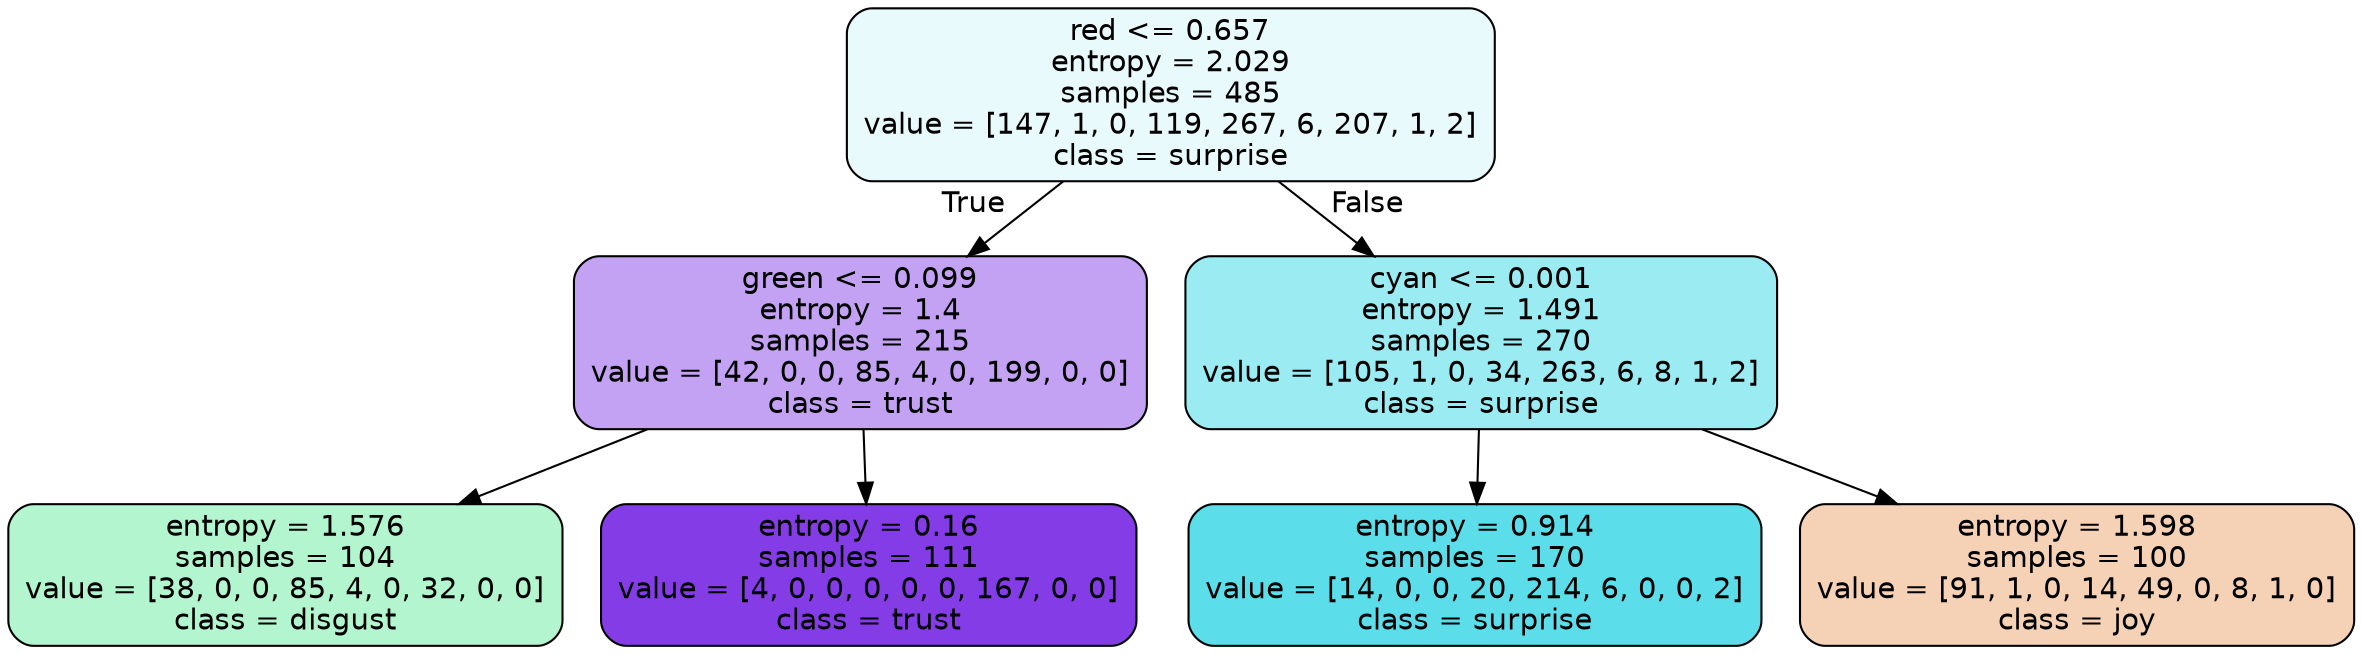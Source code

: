 digraph Tree {
node [shape=box, style="filled, rounded", color="black", fontname=helvetica] ;
edge [fontname=helvetica] ;
0 [label="red <= 0.657\nentropy = 2.029\nsamples = 485\nvalue = [147, 1, 0, 119, 267, 6, 207, 1, 2]\nclass = surprise", fillcolor="#39d7e51c"] ;
1 [label="green <= 0.099\nentropy = 1.4\nsamples = 215\nvalue = [42, 0, 0, 85, 4, 0, 199, 0, 0]\nclass = trust", fillcolor="#8139e577"] ;
0 -> 1 [labeldistance=2.5, labelangle=45, headlabel="True"] ;
2 [label="entropy = 1.576\nsamples = 104\nvalue = [38, 0, 0, 85, 4, 0, 32, 0, 0]\nclass = disgust", fillcolor="#39e58163"] ;
1 -> 2 ;
3 [label="entropy = 0.16\nsamples = 111\nvalue = [4, 0, 0, 0, 0, 0, 167, 0, 0]\nclass = trust", fillcolor="#8139e5f9"] ;
1 -> 3 ;
4 [label="cyan <= 0.001\nentropy = 1.491\nsamples = 270\nvalue = [105, 1, 0, 34, 263, 6, 8, 1, 2]\nclass = surprise", fillcolor="#39d7e580"] ;
0 -> 4 [labeldistance=2.5, labelangle=-45, headlabel="False"] ;
5 [label="entropy = 0.914\nsamples = 170\nvalue = [14, 0, 0, 20, 214, 6, 0, 0, 2]\nclass = surprise", fillcolor="#39d7e5d2"] ;
4 -> 5 ;
6 [label="entropy = 1.598\nsamples = 100\nvalue = [91, 1, 0, 14, 49, 0, 8, 1, 0]\nclass = joy", fillcolor="#e581395d"] ;
4 -> 6 ;
}